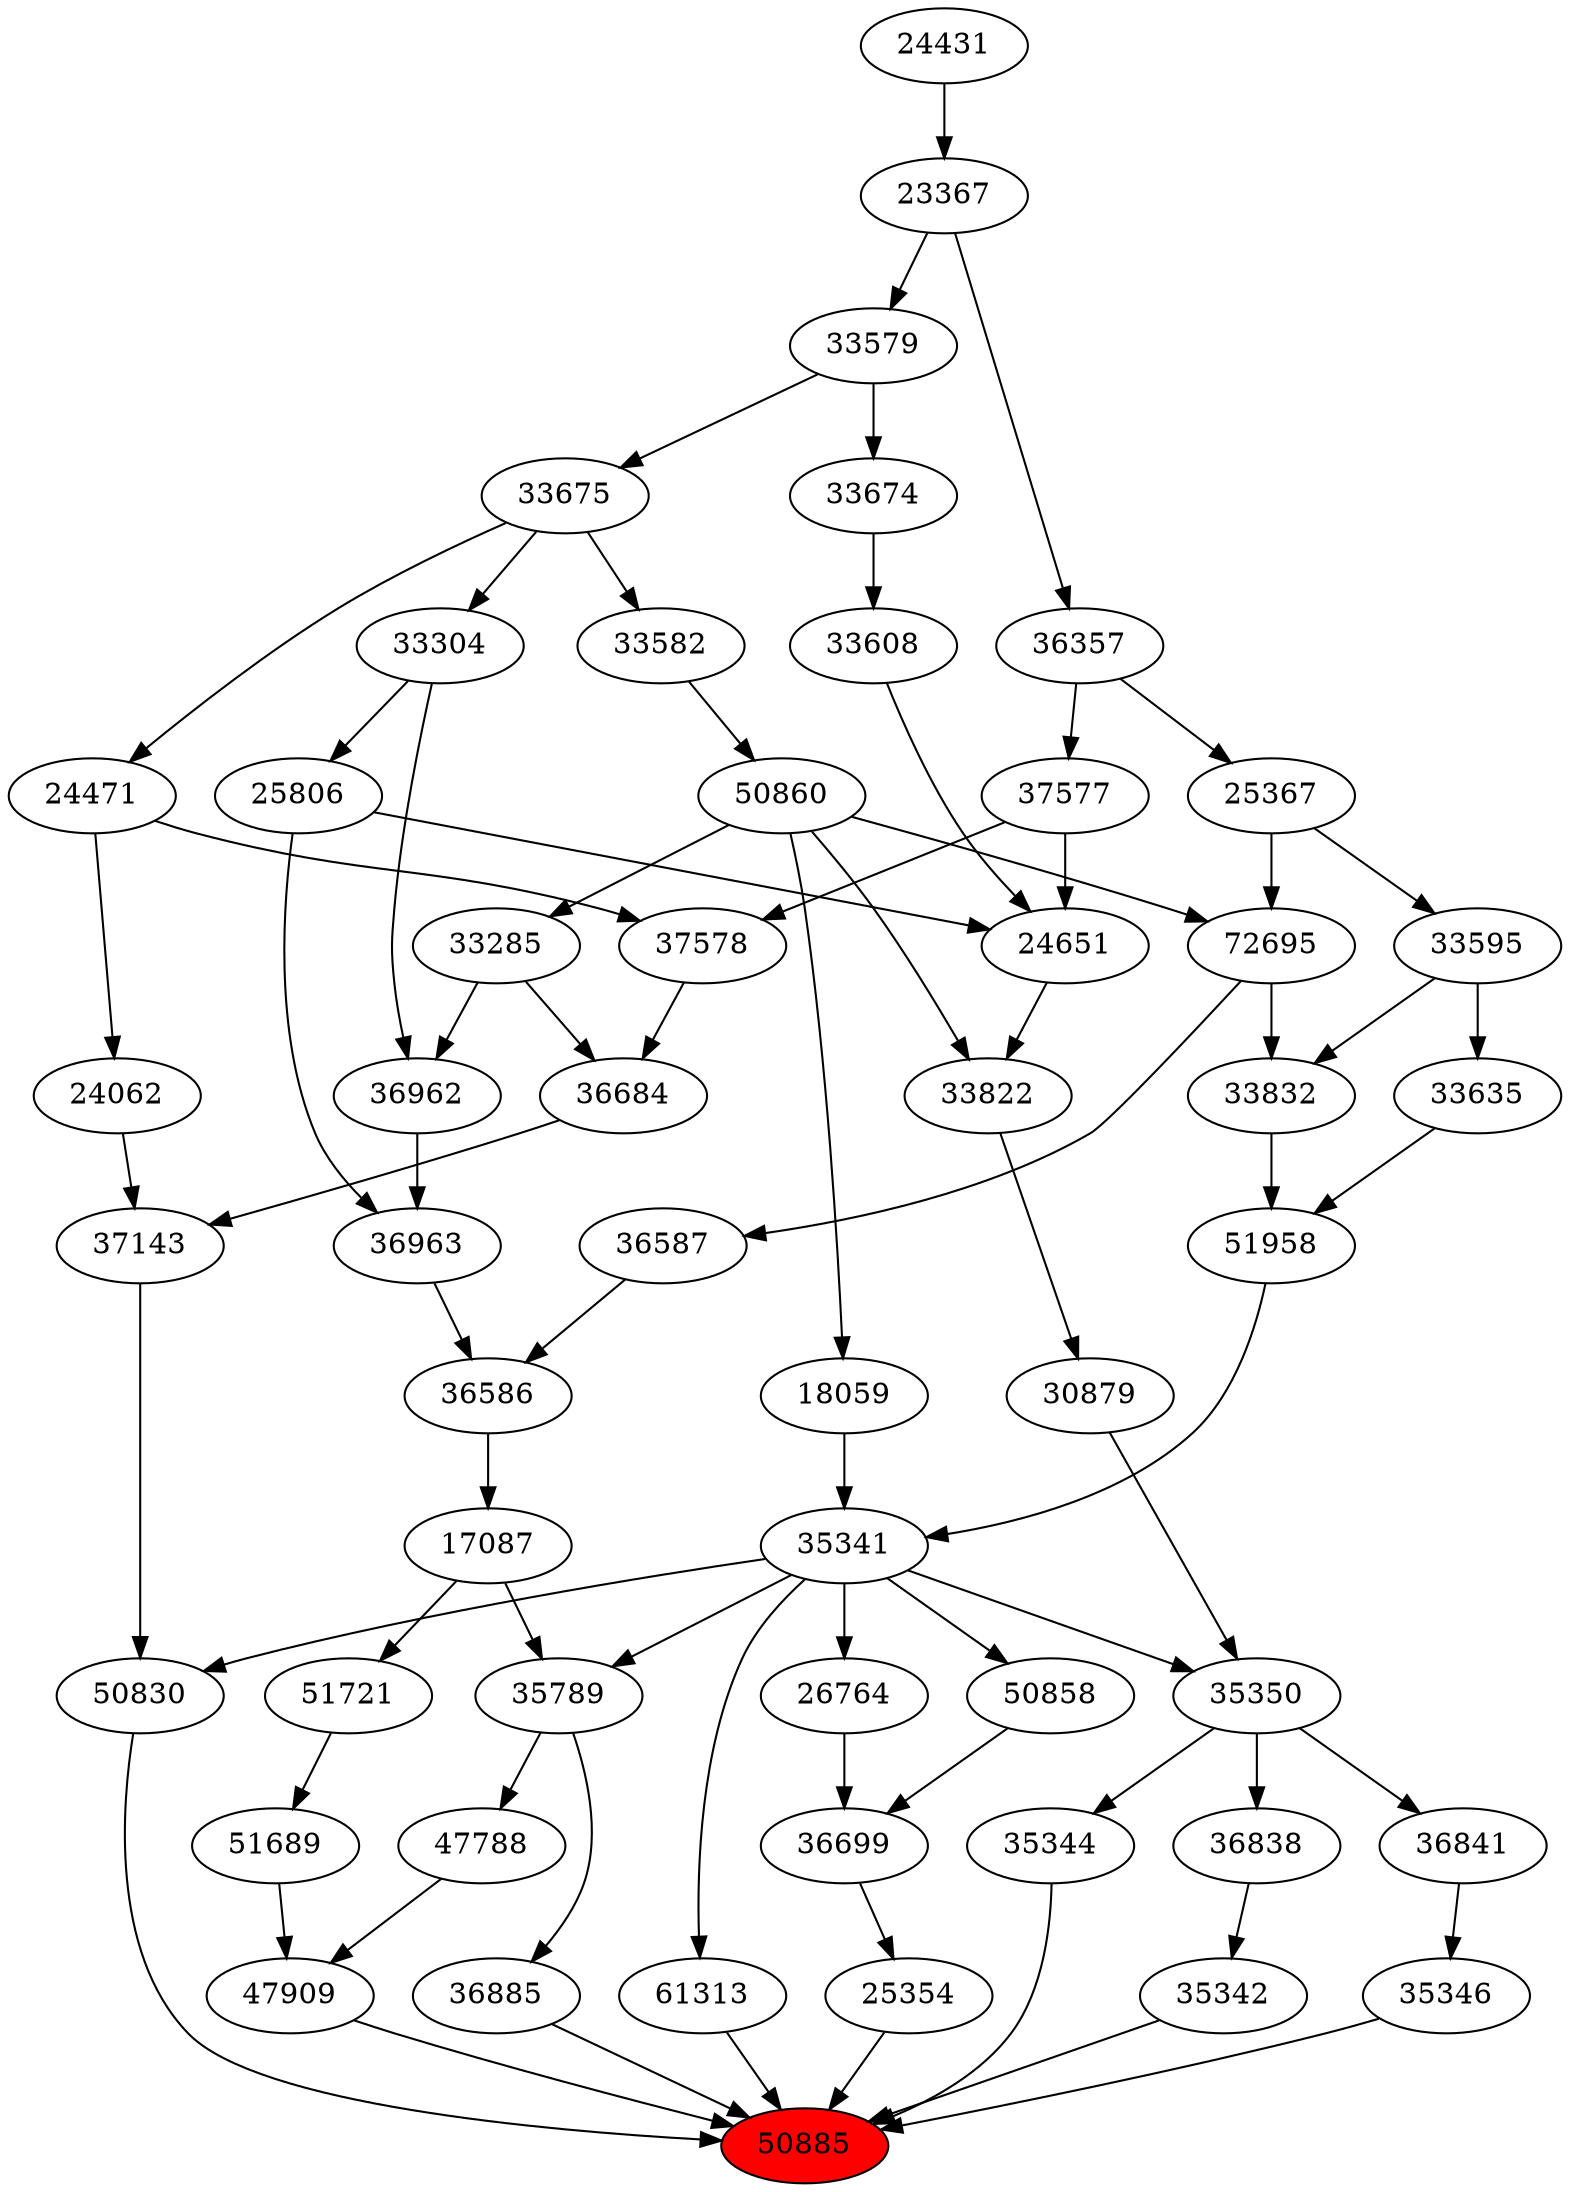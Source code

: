 strict digraph{ 
50885 [label="50885" fillcolor=red style=filled]
61313 -> 50885
47909 -> 50885
36885 -> 50885
35344 -> 50885
50830 -> 50885
25354 -> 50885
35342 -> 50885
35346 -> 50885
61313 [label="61313"]
35341 -> 61313
47909 [label="47909"]
51689 -> 47909
47788 -> 47909
36885 [label="36885"]
35789 -> 36885
35344 [label="35344"]
35350 -> 35344
50830 [label="50830"]
35341 -> 50830
37143 -> 50830
25354 [label="25354"]
36699 -> 25354
35342 [label="35342"]
36838 -> 35342
35346 [label="35346"]
36841 -> 35346
35341 [label="35341"]
51958 -> 35341
18059 -> 35341
51689 [label="51689"]
51721 -> 51689
47788 [label="47788"]
35789 -> 47788
35789 [label="35789"]
17087 -> 35789
35341 -> 35789
35350 [label="35350"]
30879 -> 35350
35341 -> 35350
37143 [label="37143"]
36684 -> 37143
24062 -> 37143
36699 [label="36699"]
26764 -> 36699
50858 -> 36699
36838 [label="36838"]
35350 -> 36838
36841 [label="36841"]
35350 -> 36841
51958 [label="51958"]
33832 -> 51958
33635 -> 51958
18059 [label="18059"]
50860 -> 18059
51721 [label="51721"]
17087 -> 51721
17087 [label="17087"]
36586 -> 17087
30879 [label="30879"]
33822 -> 30879
36684 [label="36684"]
33285 -> 36684
37578 -> 36684
24062 [label="24062"]
24471 -> 24062
26764 [label="26764"]
35341 -> 26764
50858 [label="50858"]
35341 -> 50858
33832 [label="33832"]
72695 -> 33832
33595 -> 33832
33635 [label="33635"]
33595 -> 33635
50860 [label="50860"]
33582 -> 50860
36586 [label="36586"]
36587 -> 36586
36963 -> 36586
33822 [label="33822"]
24651 -> 33822
50860 -> 33822
33285 [label="33285"]
50860 -> 33285
37578 [label="37578"]
24471 -> 37578
37577 -> 37578
24471 [label="24471"]
33675 -> 24471
72695 [label="72695"]
50860 -> 72695
25367 -> 72695
33595 [label="33595"]
25367 -> 33595
33582 [label="33582"]
33675 -> 33582
36587 [label="36587"]
72695 -> 36587
36963 [label="36963"]
36962 -> 36963
25806 -> 36963
24651 [label="24651"]
25806 -> 24651
33608 -> 24651
37577 -> 24651
37577 [label="37577"]
36357 -> 37577
33675 [label="33675"]
33579 -> 33675
25367 [label="25367"]
36357 -> 25367
36962 [label="36962"]
33285 -> 36962
33304 -> 36962
25806 [label="25806"]
33304 -> 25806
33608 [label="33608"]
33674 -> 33608
36357 [label="36357"]
23367 -> 36357
33579 [label="33579"]
23367 -> 33579
33304 [label="33304"]
33675 -> 33304
33674 [label="33674"]
33579 -> 33674
23367 [label="23367"]
24431 -> 23367
24431 [label="24431"]
}